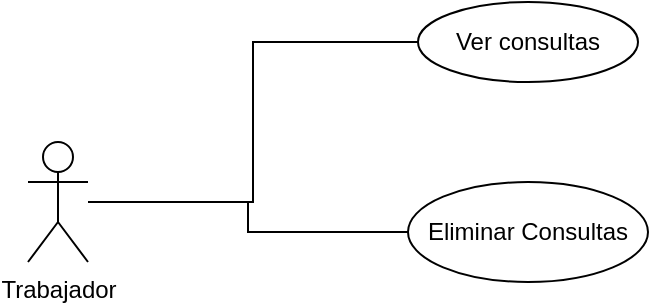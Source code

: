 <mxfile version="24.2.7" type="github">
  <diagram name="Página-1" id="em5ghtpq82xFfGyIh8iH">
    <mxGraphModel dx="1701" dy="948" grid="1" gridSize="10" guides="1" tooltips="1" connect="1" arrows="1" fold="1" page="1" pageScale="1" pageWidth="827" pageHeight="1169" math="0" shadow="0">
      <root>
        <mxCell id="0" />
        <mxCell id="1" parent="0" />
        <mxCell id="yTB0dnUYsZWWMXZuaUA3-1" value="" style="edgeStyle=orthogonalEdgeStyle;rounded=0;orthogonalLoop=1;jettySize=auto;html=1;entryX=0;entryY=0.5;entryDx=0;entryDy=0;endArrow=none;endFill=0;" edge="1" parent="1" source="yTB0dnUYsZWWMXZuaUA3-3" target="yTB0dnUYsZWWMXZuaUA3-5">
          <mxGeometry relative="1" as="geometry">
            <mxPoint x="374" y="230" as="targetPoint" />
          </mxGeometry>
        </mxCell>
        <mxCell id="yTB0dnUYsZWWMXZuaUA3-14" style="edgeStyle=orthogonalEdgeStyle;rounded=0;orthogonalLoop=1;jettySize=auto;html=1;endArrow=none;endFill=0;" edge="1" parent="1" source="yTB0dnUYsZWWMXZuaUA3-3" target="yTB0dnUYsZWWMXZuaUA3-15">
          <mxGeometry relative="1" as="geometry">
            <mxPoint x="320" y="360" as="targetPoint" />
          </mxGeometry>
        </mxCell>
        <mxCell id="yTB0dnUYsZWWMXZuaUA3-3" value="Trabajador" style="shape=umlActor;verticalLabelPosition=bottom;verticalAlign=top;html=1;outlineConnect=0;" vertex="1" parent="1">
          <mxGeometry x="90" y="280" width="30" height="60" as="geometry" />
        </mxCell>
        <mxCell id="yTB0dnUYsZWWMXZuaUA3-5" value="Ver consultas" style="ellipse;whiteSpace=wrap;html=1;" vertex="1" parent="1">
          <mxGeometry x="285" y="210" width="110" height="40" as="geometry" />
        </mxCell>
        <mxCell id="yTB0dnUYsZWWMXZuaUA3-15" value="Eliminar Consultas" style="ellipse;whiteSpace=wrap;html=1;" vertex="1" parent="1">
          <mxGeometry x="280" y="300" width="120" height="50" as="geometry" />
        </mxCell>
      </root>
    </mxGraphModel>
  </diagram>
</mxfile>
